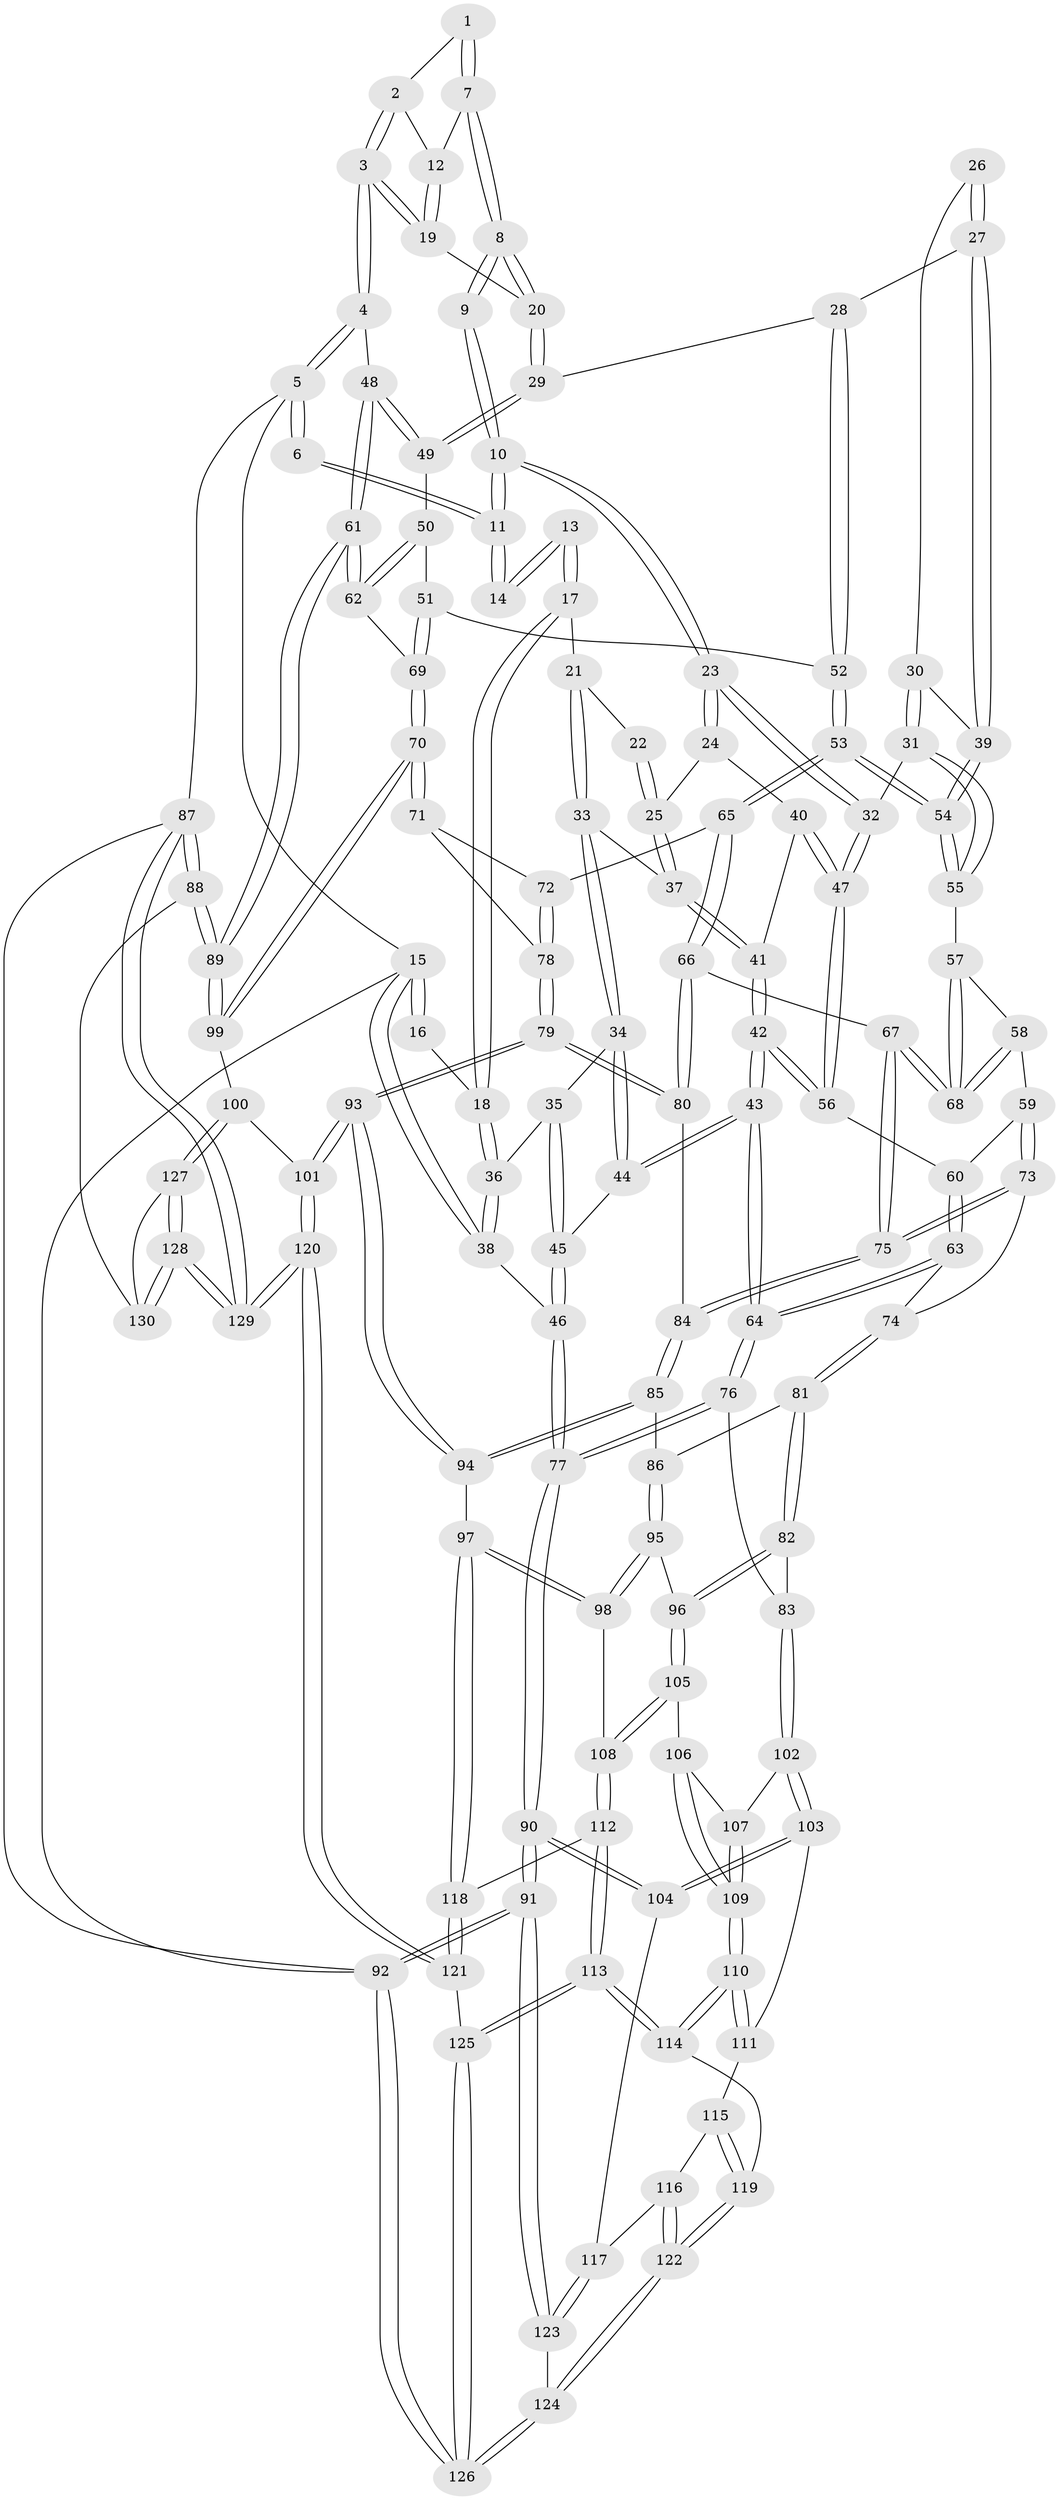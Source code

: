 // Generated by graph-tools (version 1.1) at 2025/51/03/09/25 03:51:10]
// undirected, 130 vertices, 322 edges
graph export_dot {
graph [start="1"]
  node [color=gray90,style=filled];
  1 [pos="+0.8405866018458122+0"];
  2 [pos="+0.9495485371209506+0.02692222260646287"];
  3 [pos="+1+0"];
  4 [pos="+1+0"];
  5 [pos="+1+0"];
  6 [pos="+0.7354529730675415+0"];
  7 [pos="+0.8437516437038862+0.009767121704273197"];
  8 [pos="+0.7808690768759756+0.15013396546068772"];
  9 [pos="+0.660751468719669+0.0962757626640447"];
  10 [pos="+0.5115102279336099+0"];
  11 [pos="+0.49394061553434004+0"];
  12 [pos="+0.8888208479150282+0.07359838999907034"];
  13 [pos="+0.238566489615453+0"];
  14 [pos="+0.4856192901259615+0"];
  15 [pos="+0+0"];
  16 [pos="+0+0"];
  17 [pos="+0.13492211915448082+0.1557535827725285"];
  18 [pos="+0.07333054843314697+0.17713588653418655"];
  19 [pos="+0.9149079116554552+0.15728578593435763"];
  20 [pos="+0.8563472668066889+0.22426007719276075"];
  21 [pos="+0.17812976451790405+0.18285572885242996"];
  22 [pos="+0.29984297735514476+0.12958788772126326"];
  23 [pos="+0.4792075089640018+0.2123408918798728"];
  24 [pos="+0.3062155364820012+0.2549689235094127"];
  25 [pos="+0.3037006883313654+0.25392949727302383"];
  26 [pos="+0.6647552971614831+0.14138270491175003"];
  27 [pos="+0.7398273899453653+0.3085205052202447"];
  28 [pos="+0.8507543989221306+0.24448411731680955"];
  29 [pos="+0.8561761413422974+0.2400739302513812"];
  30 [pos="+0.6511426540654243+0.2621882346388469"];
  31 [pos="+0.5164138012477826+0.2892357298398178"];
  32 [pos="+0.4986805275796177+0.2770819073101925"];
  33 [pos="+0.2206056962360557+0.25551339641735654"];
  34 [pos="+0.15582306807498822+0.32896420254156294"];
  35 [pos="+0.08676647927186862+0.2859774990267096"];
  36 [pos="+0.05152495192377427+0.1927851888262037"];
  37 [pos="+0.2313962648596385+0.2589722604269587"];
  38 [pos="+0+0.23004500067787928"];
  39 [pos="+0.7394862832973486+0.3088144385817735"];
  40 [pos="+0.32097947885103373+0.31447248584345733"];
  41 [pos="+0.25882988854605476+0.36530099757660917"];
  42 [pos="+0.2420795476118029+0.44670467272074355"];
  43 [pos="+0.19068752003429504+0.47663176330853996"];
  44 [pos="+0.159683574661725+0.4401982072344142"];
  45 [pos="+0.01471262202569548+0.3969451697634057"];
  46 [pos="+0+0.41705028635870117"];
  47 [pos="+0.39526666716000064+0.39692086033721785"];
  48 [pos="+1+0.37439160596954624"];
  49 [pos="+0.9691920890183094+0.33877251605927833"];
  50 [pos="+0.8886501350636651+0.4474643093273217"];
  51 [pos="+0.8218698869171159+0.457877297813295"];
  52 [pos="+0.8197768977006908+0.4572128997999852"];
  53 [pos="+0.6910212580649322+0.4516673313036898"];
  54 [pos="+0.6856855018818524+0.4436737673059674"];
  55 [pos="+0.6108189218643238+0.4207510635227522"];
  56 [pos="+0.3856662164551584+0.42699476681717324"];
  57 [pos="+0.5453660634515233+0.46591242874185035"];
  58 [pos="+0.41563373936467624+0.4560409425098251"];
  59 [pos="+0.4106461019446011+0.45500771423908587"];
  60 [pos="+0.3858402551821113+0.4272763909336573"];
  61 [pos="+1+0.5328153976807195"];
  62 [pos="+0.949080319170737+0.5373059075743213"];
  63 [pos="+0.32685546827003076+0.5674319859962343"];
  64 [pos="+0.180266178900978+0.5620026089789611"];
  65 [pos="+0.6901949763719746+0.48085237938830316"];
  66 [pos="+0.6039773553682701+0.5817413672536458"];
  67 [pos="+0.5202420629712604+0.5654943896094381"];
  68 [pos="+0.5209058971232986+0.5561886883104973"];
  69 [pos="+0.861128224188946+0.6256617677089561"];
  70 [pos="+0.8586917880810145+0.6310627213742314"];
  71 [pos="+0.778128723827183+0.5854129633558972"];
  72 [pos="+0.7014853114577543+0.5061748033194969"];
  73 [pos="+0.4181070391834768+0.5478914609764527"];
  74 [pos="+0.36542453396962604+0.5855050609416785"];
  75 [pos="+0.48690426468337006+0.596818587234609"];
  76 [pos="+0.17106894323638977+0.5812059115517744"];
  77 [pos="+0+0.6890886771352287"];
  78 [pos="+0.6895662954031354+0.6658053258309087"];
  79 [pos="+0.6660819209874053+0.744633184465323"];
  80 [pos="+0.6121900258339342+0.6411998781748803"];
  81 [pos="+0.36972168478936196+0.6230889666658302"];
  82 [pos="+0.35052041427178254+0.6683246749277082"];
  83 [pos="+0.20853360646301852+0.65004261744184"];
  84 [pos="+0.4842705347121981+0.631097557149544"];
  85 [pos="+0.4824647358157095+0.6361081363535319"];
  86 [pos="+0.4800912342658871+0.6385697548089954"];
  87 [pos="+1+1"];
  88 [pos="+1+0.8567809111790691"];
  89 [pos="+1+0.7228784689159774"];
  90 [pos="+0+0.6952988476641394"];
  91 [pos="+0+1"];
  92 [pos="+0+1"];
  93 [pos="+0.6701952912208636+0.7756249738147913"];
  94 [pos="+0.6519637831901567+0.7784393083084769"];
  95 [pos="+0.458274093254324+0.6838899321012305"];
  96 [pos="+0.3809092853616986+0.7170460209866961"];
  97 [pos="+0.6046663706462303+0.795820085361783"];
  98 [pos="+0.5163612551664657+0.7861427668266638"];
  99 [pos="+0.8664877470690638+0.718622733636183"];
  100 [pos="+0.7883204224179611+0.802794422263415"];
  101 [pos="+0.7075420359812997+0.7953048394137112"];
  102 [pos="+0.21299035111052514+0.7038949438858725"];
  103 [pos="+0.18923681213972163+0.7519115266135878"];
  104 [pos="+0.04916348546376731+0.8012231634789629"];
  105 [pos="+0.37223695743679996+0.7546932563508565"];
  106 [pos="+0.3681300655532202+0.7573492108613396"];
  107 [pos="+0.22488911617120533+0.7124504655013378"];
  108 [pos="+0.4537187661467276+0.8122073859516273"];
  109 [pos="+0.3135133725461494+0.8322421308600466"];
  110 [pos="+0.3068233696401645+0.8584858172763289"];
  111 [pos="+0.19540036945564693+0.7816598096749902"];
  112 [pos="+0.42924698252395627+0.8840838823569802"];
  113 [pos="+0.3918560372459491+0.9203210812698231"];
  114 [pos="+0.3068866174644527+0.8649592352974866"];
  115 [pos="+0.1819294372996611+0.8545905805788476"];
  116 [pos="+0.13643397472311394+0.8821327172314591"];
  117 [pos="+0.11679126129366035+0.8811309980258657"];
  118 [pos="+0.539032061531591+0.9083036028702182"];
  119 [pos="+0.2726550700734847+0.886883524226168"];
  120 [pos="+0.5660357546012622+1"];
  121 [pos="+0.5533162312929707+1"];
  122 [pos="+0.22299800768422082+0.9903375796342803"];
  123 [pos="+0.09127487939621554+0.9316312248899111"];
  124 [pos="+0.21942971600493127+1"];
  125 [pos="+0.4307577967933929+1"];
  126 [pos="+0.22645652116967183+1"];
  127 [pos="+0.8261267983073146+0.8698171363195133"];
  128 [pos="+0.8597277191901563+1"];
  129 [pos="+0.8694222208723182+1"];
  130 [pos="+0.987223968155074+0.8872138798761867"];
  1 -- 2;
  1 -- 7;
  1 -- 7;
  2 -- 3;
  2 -- 3;
  2 -- 12;
  3 -- 4;
  3 -- 4;
  3 -- 19;
  3 -- 19;
  4 -- 5;
  4 -- 5;
  4 -- 48;
  5 -- 6;
  5 -- 6;
  5 -- 15;
  5 -- 87;
  6 -- 11;
  6 -- 11;
  7 -- 8;
  7 -- 8;
  7 -- 12;
  8 -- 9;
  8 -- 9;
  8 -- 20;
  8 -- 20;
  9 -- 10;
  9 -- 10;
  10 -- 11;
  10 -- 11;
  10 -- 23;
  10 -- 23;
  11 -- 14;
  11 -- 14;
  12 -- 19;
  12 -- 19;
  13 -- 14;
  13 -- 14;
  13 -- 17;
  13 -- 17;
  15 -- 16;
  15 -- 16;
  15 -- 38;
  15 -- 38;
  15 -- 92;
  16 -- 18;
  17 -- 18;
  17 -- 18;
  17 -- 21;
  18 -- 36;
  18 -- 36;
  19 -- 20;
  20 -- 29;
  20 -- 29;
  21 -- 22;
  21 -- 33;
  21 -- 33;
  22 -- 25;
  22 -- 25;
  23 -- 24;
  23 -- 24;
  23 -- 32;
  23 -- 32;
  24 -- 25;
  24 -- 40;
  25 -- 37;
  25 -- 37;
  26 -- 27;
  26 -- 27;
  26 -- 30;
  27 -- 28;
  27 -- 39;
  27 -- 39;
  28 -- 29;
  28 -- 52;
  28 -- 52;
  29 -- 49;
  29 -- 49;
  30 -- 31;
  30 -- 31;
  30 -- 39;
  31 -- 32;
  31 -- 55;
  31 -- 55;
  32 -- 47;
  32 -- 47;
  33 -- 34;
  33 -- 34;
  33 -- 37;
  34 -- 35;
  34 -- 44;
  34 -- 44;
  35 -- 36;
  35 -- 45;
  35 -- 45;
  36 -- 38;
  36 -- 38;
  37 -- 41;
  37 -- 41;
  38 -- 46;
  39 -- 54;
  39 -- 54;
  40 -- 41;
  40 -- 47;
  40 -- 47;
  41 -- 42;
  41 -- 42;
  42 -- 43;
  42 -- 43;
  42 -- 56;
  42 -- 56;
  43 -- 44;
  43 -- 44;
  43 -- 64;
  43 -- 64;
  44 -- 45;
  45 -- 46;
  45 -- 46;
  46 -- 77;
  46 -- 77;
  47 -- 56;
  47 -- 56;
  48 -- 49;
  48 -- 49;
  48 -- 61;
  48 -- 61;
  49 -- 50;
  50 -- 51;
  50 -- 62;
  50 -- 62;
  51 -- 52;
  51 -- 69;
  51 -- 69;
  52 -- 53;
  52 -- 53;
  53 -- 54;
  53 -- 54;
  53 -- 65;
  53 -- 65;
  54 -- 55;
  54 -- 55;
  55 -- 57;
  56 -- 60;
  57 -- 58;
  57 -- 68;
  57 -- 68;
  58 -- 59;
  58 -- 68;
  58 -- 68;
  59 -- 60;
  59 -- 73;
  59 -- 73;
  60 -- 63;
  60 -- 63;
  61 -- 62;
  61 -- 62;
  61 -- 89;
  61 -- 89;
  62 -- 69;
  63 -- 64;
  63 -- 64;
  63 -- 74;
  64 -- 76;
  64 -- 76;
  65 -- 66;
  65 -- 66;
  65 -- 72;
  66 -- 67;
  66 -- 80;
  66 -- 80;
  67 -- 68;
  67 -- 68;
  67 -- 75;
  67 -- 75;
  69 -- 70;
  69 -- 70;
  70 -- 71;
  70 -- 71;
  70 -- 99;
  70 -- 99;
  71 -- 72;
  71 -- 78;
  72 -- 78;
  72 -- 78;
  73 -- 74;
  73 -- 75;
  73 -- 75;
  74 -- 81;
  74 -- 81;
  75 -- 84;
  75 -- 84;
  76 -- 77;
  76 -- 77;
  76 -- 83;
  77 -- 90;
  77 -- 90;
  78 -- 79;
  78 -- 79;
  79 -- 80;
  79 -- 80;
  79 -- 93;
  79 -- 93;
  80 -- 84;
  81 -- 82;
  81 -- 82;
  81 -- 86;
  82 -- 83;
  82 -- 96;
  82 -- 96;
  83 -- 102;
  83 -- 102;
  84 -- 85;
  84 -- 85;
  85 -- 86;
  85 -- 94;
  85 -- 94;
  86 -- 95;
  86 -- 95;
  87 -- 88;
  87 -- 88;
  87 -- 129;
  87 -- 129;
  87 -- 92;
  88 -- 89;
  88 -- 89;
  88 -- 130;
  89 -- 99;
  89 -- 99;
  90 -- 91;
  90 -- 91;
  90 -- 104;
  90 -- 104;
  91 -- 92;
  91 -- 92;
  91 -- 123;
  91 -- 123;
  92 -- 126;
  92 -- 126;
  93 -- 94;
  93 -- 94;
  93 -- 101;
  93 -- 101;
  94 -- 97;
  95 -- 96;
  95 -- 98;
  95 -- 98;
  96 -- 105;
  96 -- 105;
  97 -- 98;
  97 -- 98;
  97 -- 118;
  97 -- 118;
  98 -- 108;
  99 -- 100;
  100 -- 101;
  100 -- 127;
  100 -- 127;
  101 -- 120;
  101 -- 120;
  102 -- 103;
  102 -- 103;
  102 -- 107;
  103 -- 104;
  103 -- 104;
  103 -- 111;
  104 -- 117;
  105 -- 106;
  105 -- 108;
  105 -- 108;
  106 -- 107;
  106 -- 109;
  106 -- 109;
  107 -- 109;
  107 -- 109;
  108 -- 112;
  108 -- 112;
  109 -- 110;
  109 -- 110;
  110 -- 111;
  110 -- 111;
  110 -- 114;
  110 -- 114;
  111 -- 115;
  112 -- 113;
  112 -- 113;
  112 -- 118;
  113 -- 114;
  113 -- 114;
  113 -- 125;
  113 -- 125;
  114 -- 119;
  115 -- 116;
  115 -- 119;
  115 -- 119;
  116 -- 117;
  116 -- 122;
  116 -- 122;
  117 -- 123;
  117 -- 123;
  118 -- 121;
  118 -- 121;
  119 -- 122;
  119 -- 122;
  120 -- 121;
  120 -- 121;
  120 -- 129;
  120 -- 129;
  121 -- 125;
  122 -- 124;
  122 -- 124;
  123 -- 124;
  124 -- 126;
  124 -- 126;
  125 -- 126;
  125 -- 126;
  127 -- 128;
  127 -- 128;
  127 -- 130;
  128 -- 129;
  128 -- 129;
  128 -- 130;
  128 -- 130;
}
